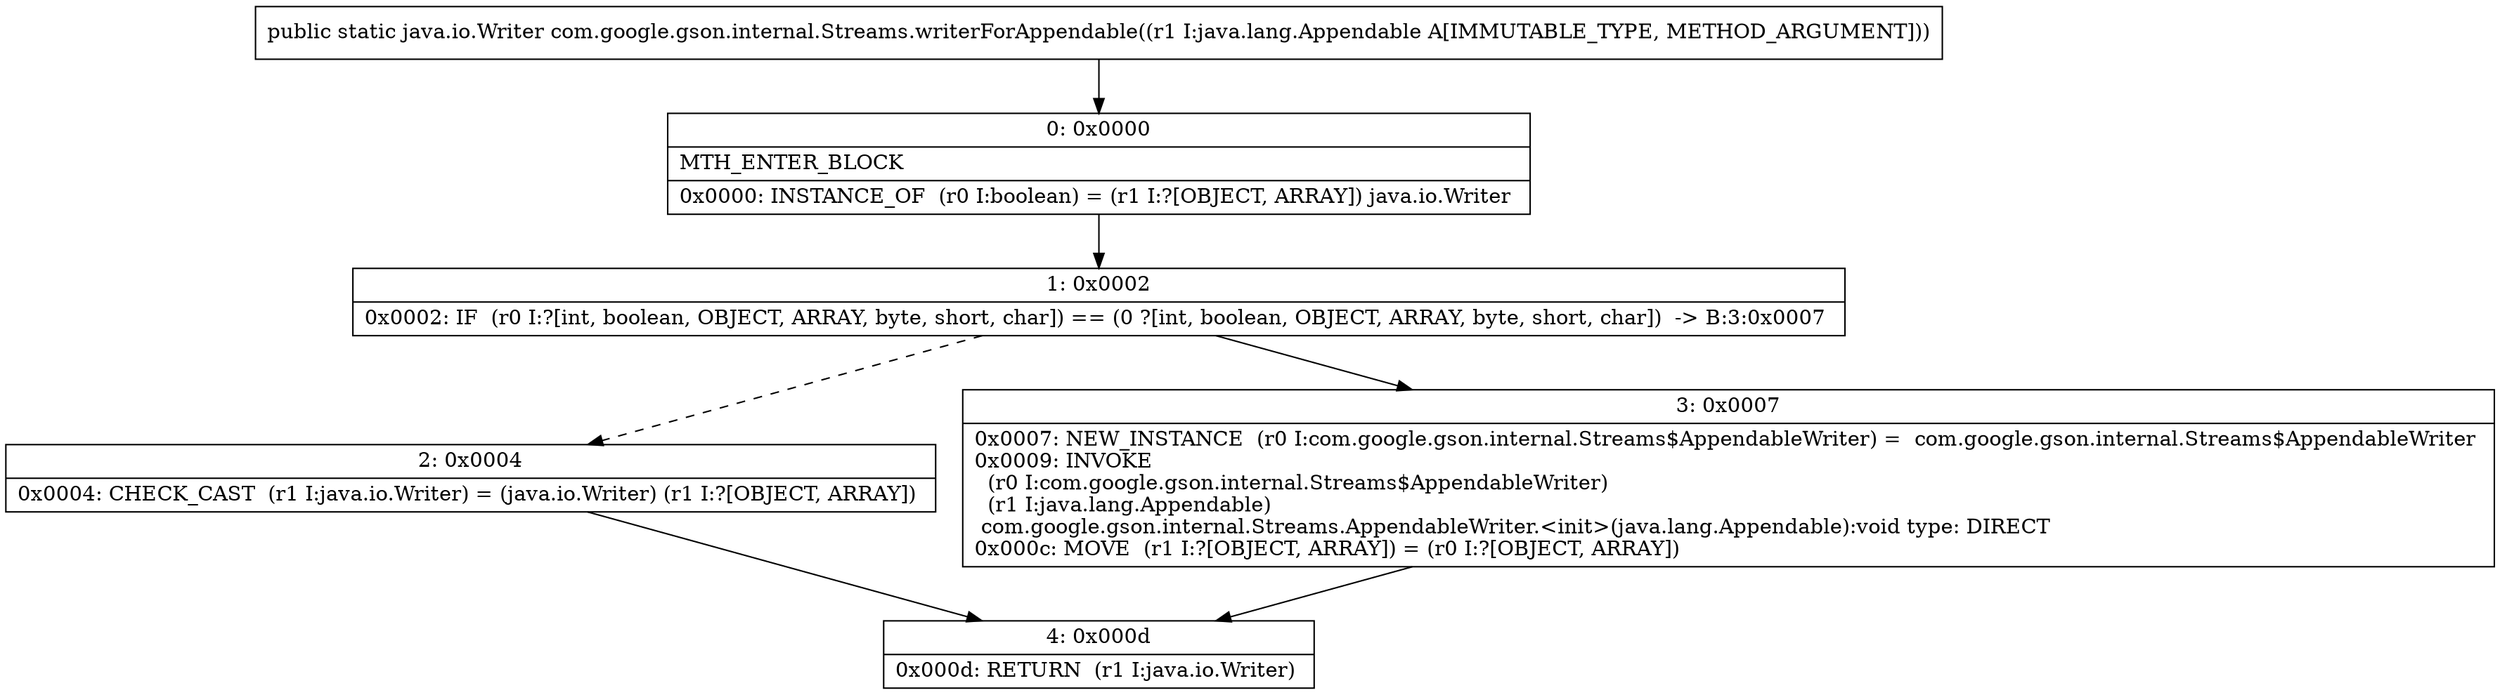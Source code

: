 digraph "CFG forcom.google.gson.internal.Streams.writerForAppendable(Ljava\/lang\/Appendable;)Ljava\/io\/Writer;" {
Node_0 [shape=record,label="{0\:\ 0x0000|MTH_ENTER_BLOCK\l|0x0000: INSTANCE_OF  (r0 I:boolean) = (r1 I:?[OBJECT, ARRAY]) java.io.Writer \l}"];
Node_1 [shape=record,label="{1\:\ 0x0002|0x0002: IF  (r0 I:?[int, boolean, OBJECT, ARRAY, byte, short, char]) == (0 ?[int, boolean, OBJECT, ARRAY, byte, short, char])  \-\> B:3:0x0007 \l}"];
Node_2 [shape=record,label="{2\:\ 0x0004|0x0004: CHECK_CAST  (r1 I:java.io.Writer) = (java.io.Writer) (r1 I:?[OBJECT, ARRAY]) \l}"];
Node_3 [shape=record,label="{3\:\ 0x0007|0x0007: NEW_INSTANCE  (r0 I:com.google.gson.internal.Streams$AppendableWriter) =  com.google.gson.internal.Streams$AppendableWriter \l0x0009: INVOKE  \l  (r0 I:com.google.gson.internal.Streams$AppendableWriter)\l  (r1 I:java.lang.Appendable)\l com.google.gson.internal.Streams.AppendableWriter.\<init\>(java.lang.Appendable):void type: DIRECT \l0x000c: MOVE  (r1 I:?[OBJECT, ARRAY]) = (r0 I:?[OBJECT, ARRAY]) \l}"];
Node_4 [shape=record,label="{4\:\ 0x000d|0x000d: RETURN  (r1 I:java.io.Writer) \l}"];
MethodNode[shape=record,label="{public static java.io.Writer com.google.gson.internal.Streams.writerForAppendable((r1 I:java.lang.Appendable A[IMMUTABLE_TYPE, METHOD_ARGUMENT])) }"];
MethodNode -> Node_0;
Node_0 -> Node_1;
Node_1 -> Node_2[style=dashed];
Node_1 -> Node_3;
Node_2 -> Node_4;
Node_3 -> Node_4;
}

